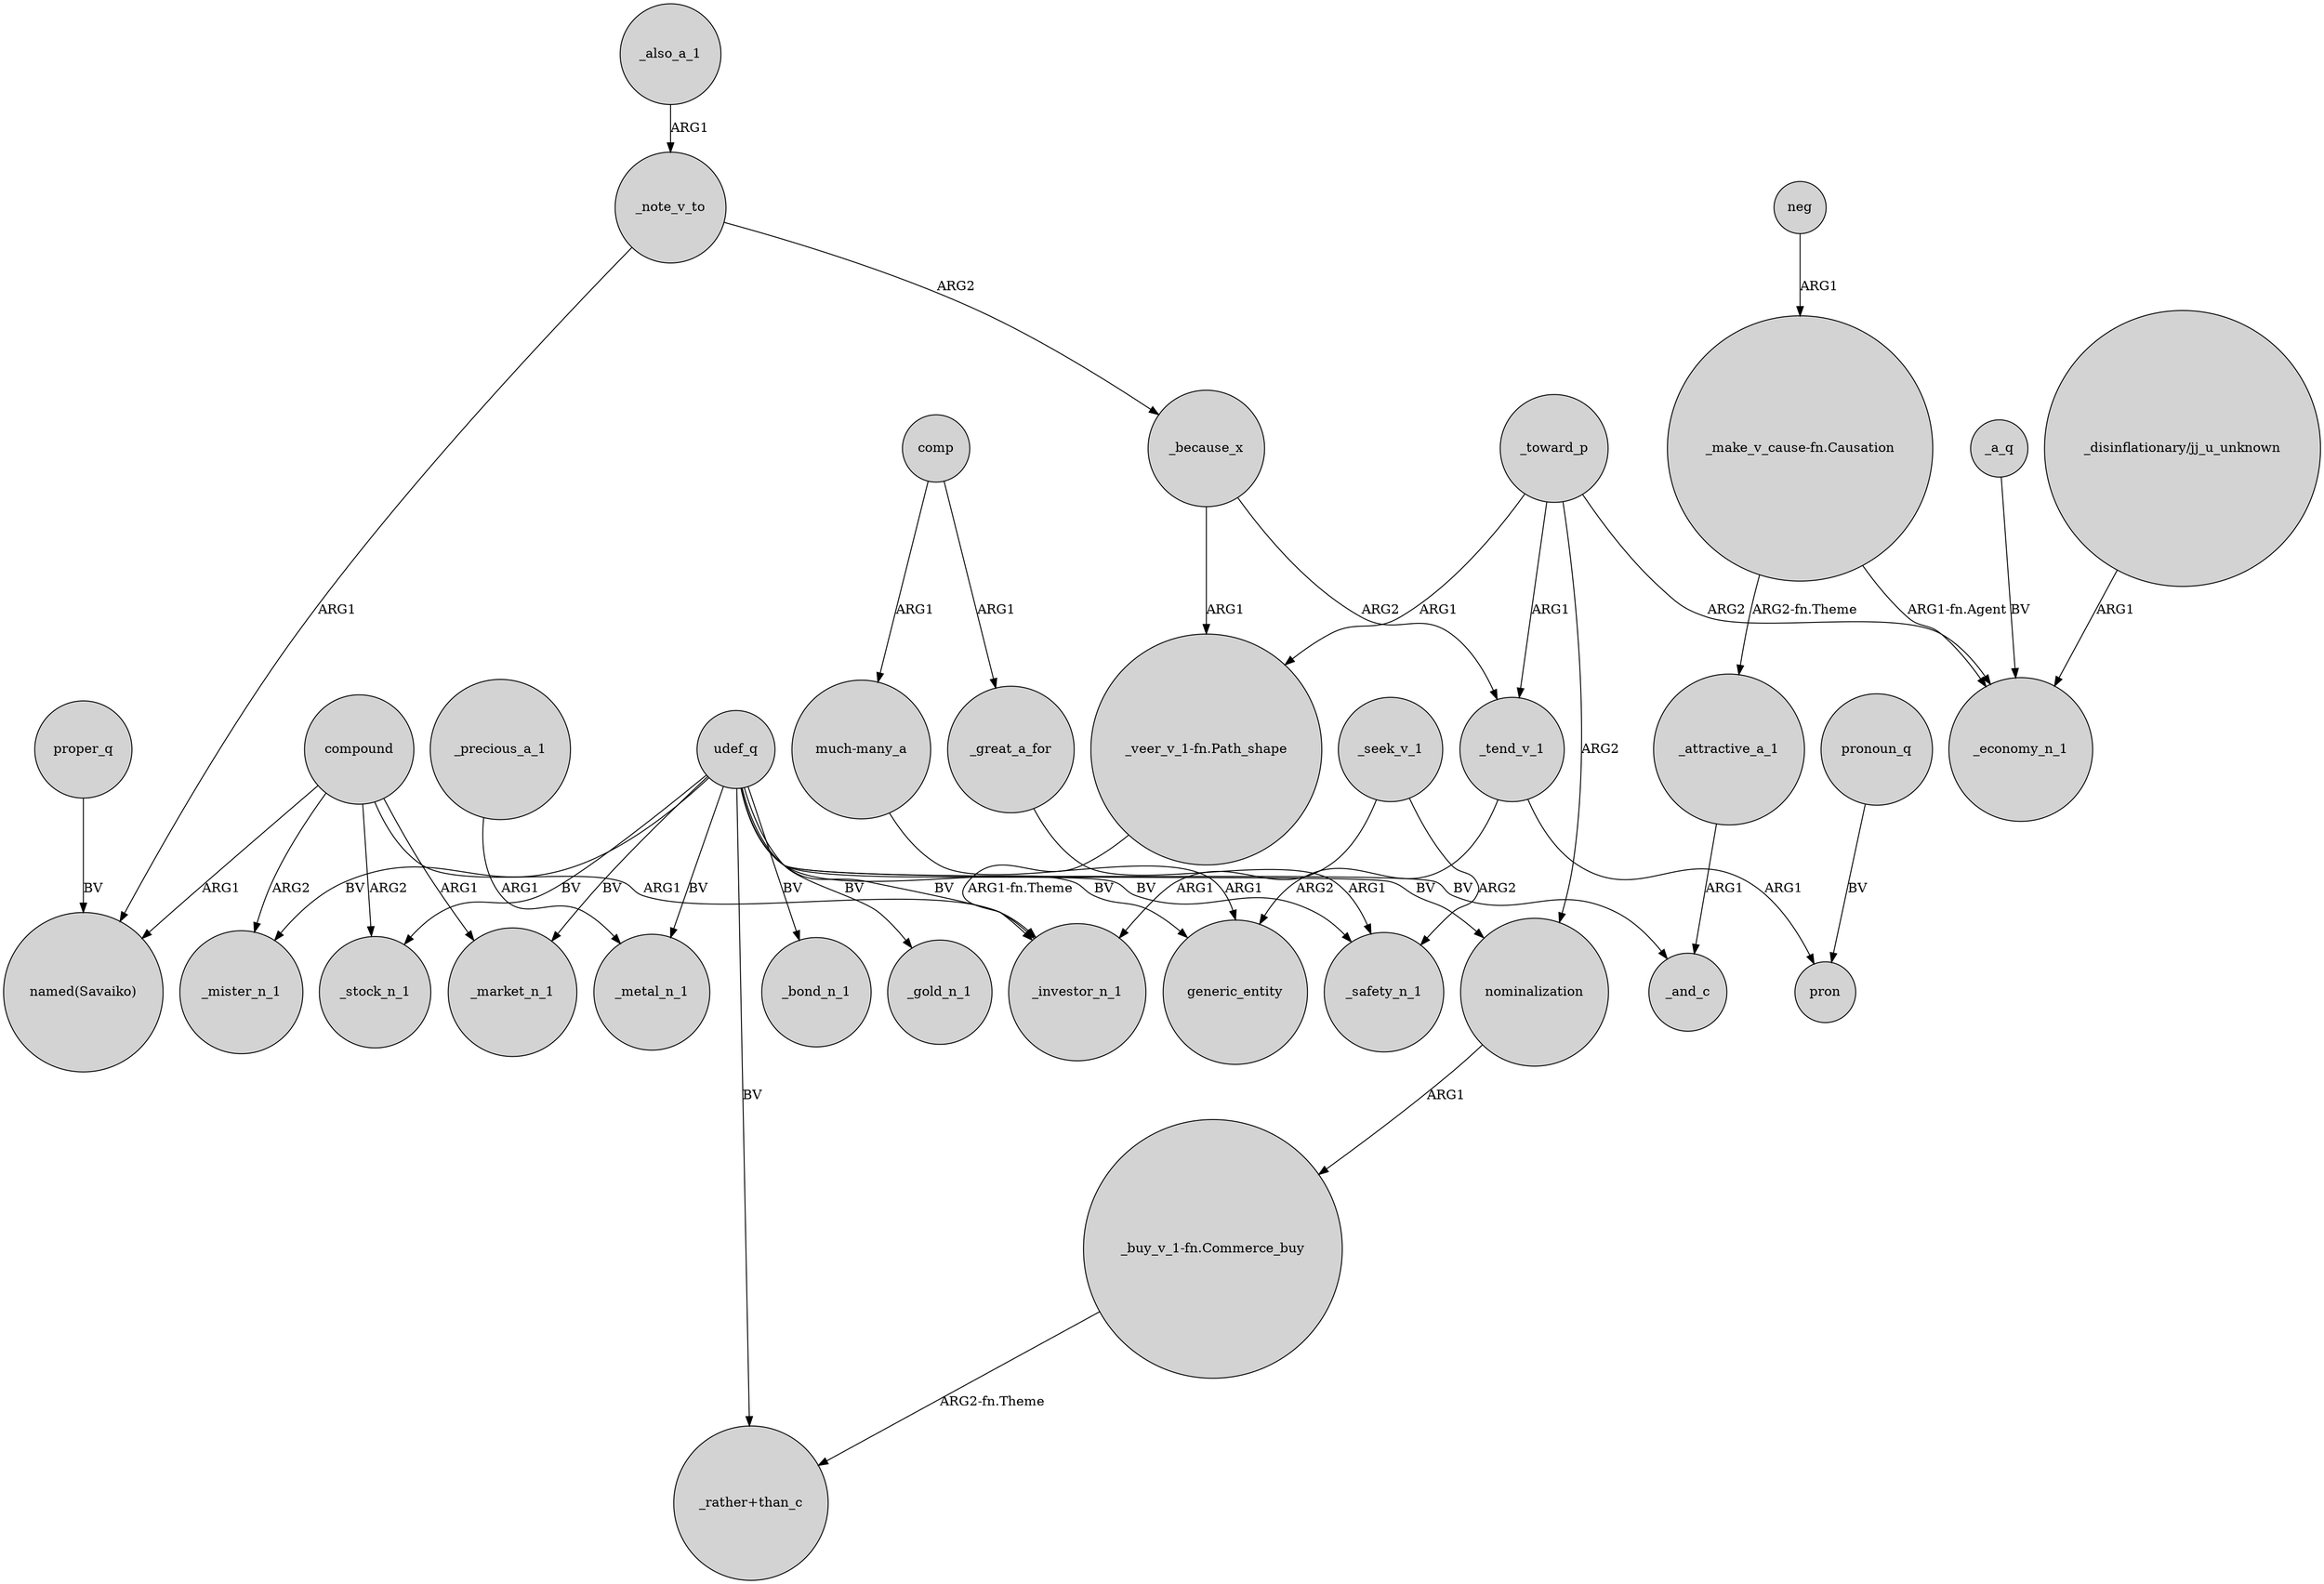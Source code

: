 digraph {
	node [shape=circle style=filled]
	udef_q -> generic_entity [label=BV]
	"_make_v_cause-fn.Causation" -> _economy_n_1 [label="ARG1-fn.Agent"]
	_tend_v_1 -> pron [label=ARG1]
	udef_q -> _investor_n_1 [label=BV]
	"_make_v_cause-fn.Causation" -> _attractive_a_1 [label="ARG2-fn.Theme"]
	"much-many_a" -> generic_entity [label=ARG1]
	_tend_v_1 -> generic_entity [label=ARG2]
	compound -> _mister_n_1 [label=ARG2]
	udef_q -> _mister_n_1 [label=BV]
	_because_x -> _tend_v_1 [label=ARG2]
	proper_q -> "named(Savaiko)" [label=BV]
	udef_q -> _market_n_1 [label=BV]
	_toward_p -> nominalization [label=ARG2]
	neg -> "_make_v_cause-fn.Causation" [label=ARG1]
	"_veer_v_1-fn.Path_shape" -> _investor_n_1 [label="ARG1-fn.Theme"]
	comp -> _great_a_for [label=ARG1]
	_a_q -> _economy_n_1 [label=BV]
	"_disinflationary/jj_u_unknown" -> _economy_n_1 [label=ARG1]
	compound -> _stock_n_1 [label=ARG2]
	_also_a_1 -> _note_v_to [label=ARG1]
	udef_q -> "_rather+than_c" [label=BV]
	"_buy_v_1-fn.Commerce_buy" -> "_rather+than_c" [label="ARG2-fn.Theme"]
	pronoun_q -> pron [label=BV]
	nominalization -> "_buy_v_1-fn.Commerce_buy" [label=ARG1]
	udef_q -> _bond_n_1 [label=BV]
	udef_q -> _stock_n_1 [label=BV]
	_note_v_to -> "named(Savaiko)" [label=ARG1]
	_toward_p -> _tend_v_1 [label=ARG1]
	comp -> "much-many_a" [label=ARG1]
	udef_q -> _gold_n_1 [label=BV]
	_toward_p -> "_veer_v_1-fn.Path_shape" [label=ARG1]
	_note_v_to -> _because_x [label=ARG2]
	_attractive_a_1 -> _and_c [label=ARG1]
	_precious_a_1 -> _metal_n_1 [label=ARG1]
	_great_a_for -> _safety_n_1 [label=ARG1]
	compound -> _investor_n_1 [label=ARG1]
	_seek_v_1 -> _investor_n_1 [label=ARG1]
	udef_q -> _safety_n_1 [label=BV]
	udef_q -> nominalization [label=BV]
	udef_q -> _metal_n_1 [label=BV]
	compound -> "named(Savaiko)" [label=ARG1]
	_seek_v_1 -> _safety_n_1 [label=ARG2]
	_because_x -> "_veer_v_1-fn.Path_shape" [label=ARG1]
	_toward_p -> _economy_n_1 [label=ARG2]
	compound -> _market_n_1 [label=ARG1]
	udef_q -> _and_c [label=BV]
}
